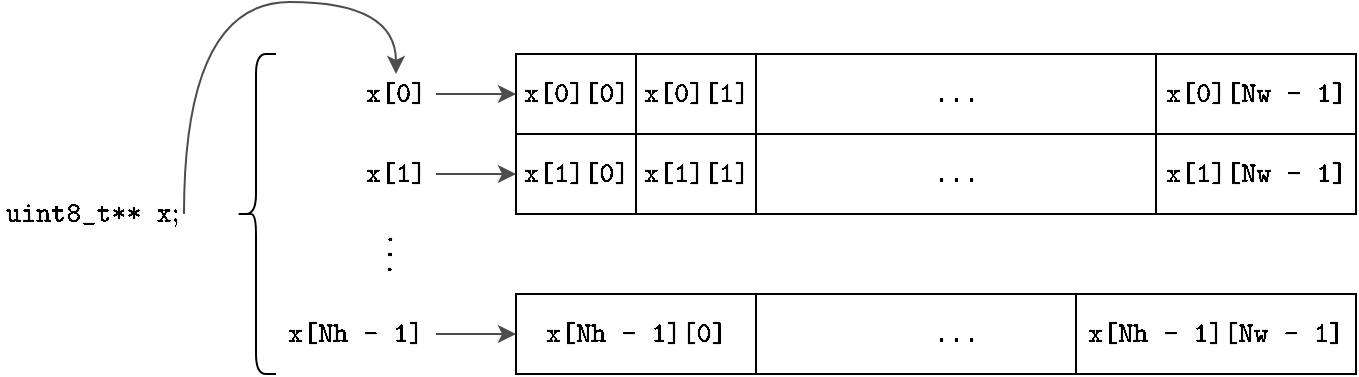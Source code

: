 <mxfile version="12.1.3" type="device" pages="1"><diagram id="T4Ca_64oDAYVvfMaNolq" name="Page-1"><mxGraphModel dx="971" dy="543" grid="0" gridSize="10" guides="1" tooltips="1" connect="1" arrows="1" fold="1" page="1" pageScale="1" pageWidth="850" pageHeight="1100" math="1" shadow="0"><root><mxCell id="0"/><mxCell id="1" parent="0"/><mxCell id="oFtwO0UUvCyaRFZV05B5-1" value="$$\texttt{x[0][0]}$$" style="rounded=0;whiteSpace=wrap;html=1;" vertex="1" parent="1"><mxGeometry x="290" y="160" width="60" height="40" as="geometry"/></mxCell><mxCell id="oFtwO0UUvCyaRFZV05B5-28" value="$$\texttt{x[0][1]}$$" style="rounded=0;whiteSpace=wrap;html=1;" vertex="1" parent="1"><mxGeometry x="350" y="160" width="60" height="40" as="geometry"/></mxCell><mxCell id="oFtwO0UUvCyaRFZV05B5-29" value="$$\texttt{...}$$" style="rounded=0;whiteSpace=wrap;html=1;" vertex="1" parent="1"><mxGeometry x="410" y="160" width="200" height="40" as="geometry"/></mxCell><mxCell id="oFtwO0UUvCyaRFZV05B5-31" value="$$\texttt{x[0][Nw - 1]}$$" style="rounded=0;whiteSpace=wrap;html=1;" vertex="1" parent="1"><mxGeometry x="610" y="160" width="100" height="40" as="geometry"/></mxCell><mxCell id="oFtwO0UUvCyaRFZV05B5-33" style="edgeStyle=orthogonalEdgeStyle;rounded=0;orthogonalLoop=1;jettySize=auto;html=1;exitX=1;exitY=0.5;exitDx=0;exitDy=0;strokeColor=#4D4D4D;" edge="1" parent="1" source="oFtwO0UUvCyaRFZV05B5-32" target="oFtwO0UUvCyaRFZV05B5-1"><mxGeometry relative="1" as="geometry"/></mxCell><mxCell id="oFtwO0UUvCyaRFZV05B5-32" value="$$\texttt{x[0]}$$" style="text;html=1;strokeColor=none;fillColor=none;align=center;verticalAlign=middle;whiteSpace=wrap;rounded=0;" vertex="1" parent="1"><mxGeometry x="210" y="170" width="40" height="20" as="geometry"/></mxCell><mxCell id="oFtwO0UUvCyaRFZV05B5-34" value="$$\texttt{x[1][0]}$$" style="rounded=0;whiteSpace=wrap;html=1;" vertex="1" parent="1"><mxGeometry x="290" y="200" width="60" height="40" as="geometry"/></mxCell><mxCell id="oFtwO0UUvCyaRFZV05B5-35" value="$$\texttt{x[1][1]}$$" style="rounded=0;whiteSpace=wrap;html=1;" vertex="1" parent="1"><mxGeometry x="350" y="200" width="60" height="40" as="geometry"/></mxCell><mxCell id="oFtwO0UUvCyaRFZV05B5-36" value="$$\texttt{...}$$" style="rounded=0;whiteSpace=wrap;html=1;" vertex="1" parent="1"><mxGeometry x="410" y="200" width="200" height="40" as="geometry"/></mxCell><mxCell id="oFtwO0UUvCyaRFZV05B5-37" value="$$\texttt{x[1][Nw - 1]}$$" style="rounded=0;whiteSpace=wrap;html=1;" vertex="1" parent="1"><mxGeometry x="610" y="200" width="100" height="40" as="geometry"/></mxCell><mxCell id="oFtwO0UUvCyaRFZV05B5-38" style="edgeStyle=orthogonalEdgeStyle;rounded=0;orthogonalLoop=1;jettySize=auto;html=1;exitX=1;exitY=0.5;exitDx=0;exitDy=0;strokeColor=#4D4D4D;" edge="1" parent="1" source="oFtwO0UUvCyaRFZV05B5-39" target="oFtwO0UUvCyaRFZV05B5-34"><mxGeometry relative="1" as="geometry"/></mxCell><mxCell id="oFtwO0UUvCyaRFZV05B5-39" value="$$\texttt{x[1]}$$" style="text;html=1;strokeColor=none;fillColor=none;align=center;verticalAlign=middle;whiteSpace=wrap;rounded=0;" vertex="1" parent="1"><mxGeometry x="210" y="210" width="40" height="20" as="geometry"/></mxCell><mxCell id="oFtwO0UUvCyaRFZV05B5-40" value="$$\texttt{...}$$" style="text;html=1;strokeColor=none;fillColor=none;align=center;verticalAlign=middle;whiteSpace=wrap;rounded=0;rotation=91;" vertex="1" parent="1"><mxGeometry x="210" y="250" width="40" height="20" as="geometry"/></mxCell><mxCell id="oFtwO0UUvCyaRFZV05B5-41" value="$$\texttt{x[Nh - 1][0]}$$" style="rounded=0;whiteSpace=wrap;html=1;" vertex="1" parent="1"><mxGeometry x="290" y="280" width="120" height="40" as="geometry"/></mxCell><mxCell id="oFtwO0UUvCyaRFZV05B5-43" value="$$\texttt{...}$$" style="rounded=0;whiteSpace=wrap;html=1;" vertex="1" parent="1"><mxGeometry x="410" y="280" width="200" height="40" as="geometry"/></mxCell><mxCell id="oFtwO0UUvCyaRFZV05B5-44" value="$$\texttt{x[Nh - 1][Nw - 1]}$$" style="rounded=0;whiteSpace=wrap;html=1;" vertex="1" parent="1"><mxGeometry x="570" y="280" width="140" height="40" as="geometry"/></mxCell><mxCell id="oFtwO0UUvCyaRFZV05B5-49" style="edgeStyle=orthogonalEdgeStyle;rounded=0;orthogonalLoop=1;jettySize=auto;html=1;exitX=1;exitY=0.5;exitDx=0;exitDy=0;strokeColor=#4D4D4D;" edge="1" parent="1" source="oFtwO0UUvCyaRFZV05B5-46" target="oFtwO0UUvCyaRFZV05B5-41"><mxGeometry relative="1" as="geometry"/></mxCell><mxCell id="oFtwO0UUvCyaRFZV05B5-46" value="$$\texttt{x[Nh - 1]}$$" style="text;html=1;strokeColor=none;fillColor=none;align=center;verticalAlign=middle;whiteSpace=wrap;rounded=0;" vertex="1" parent="1"><mxGeometry x="170" y="290" width="80" height="20" as="geometry"/></mxCell><mxCell id="oFtwO0UUvCyaRFZV05B5-50" value="" style="shape=curlyBracket;whiteSpace=wrap;html=1;rounded=1;" vertex="1" parent="1"><mxGeometry x="150" y="160" width="20" height="160" as="geometry"/></mxCell><mxCell id="oFtwO0UUvCyaRFZV05B5-53" style="edgeStyle=orthogonalEdgeStyle;rounded=0;orthogonalLoop=1;jettySize=auto;html=1;exitX=1;exitY=0.5;exitDx=0;exitDy=0;entryX=0.5;entryY=0;entryDx=0;entryDy=0;curved=1;strokeColor=#4D4D4D;" edge="1" parent="1" source="oFtwO0UUvCyaRFZV05B5-51" target="oFtwO0UUvCyaRFZV05B5-32"><mxGeometry relative="1" as="geometry"><Array as="points"><mxPoint x="124" y="134"/><mxPoint x="230" y="134"/></Array></mxGeometry></mxCell><mxCell id="oFtwO0UUvCyaRFZV05B5-51" value="$$\texttt{uint8_t** x};$$" style="text;html=1;strokeColor=none;fillColor=none;align=center;verticalAlign=middle;whiteSpace=wrap;rounded=0;" vertex="1" parent="1"><mxGeometry x="32" y="230" width="92" height="20" as="geometry"/></mxCell></root></mxGraphModel></diagram></mxfile>